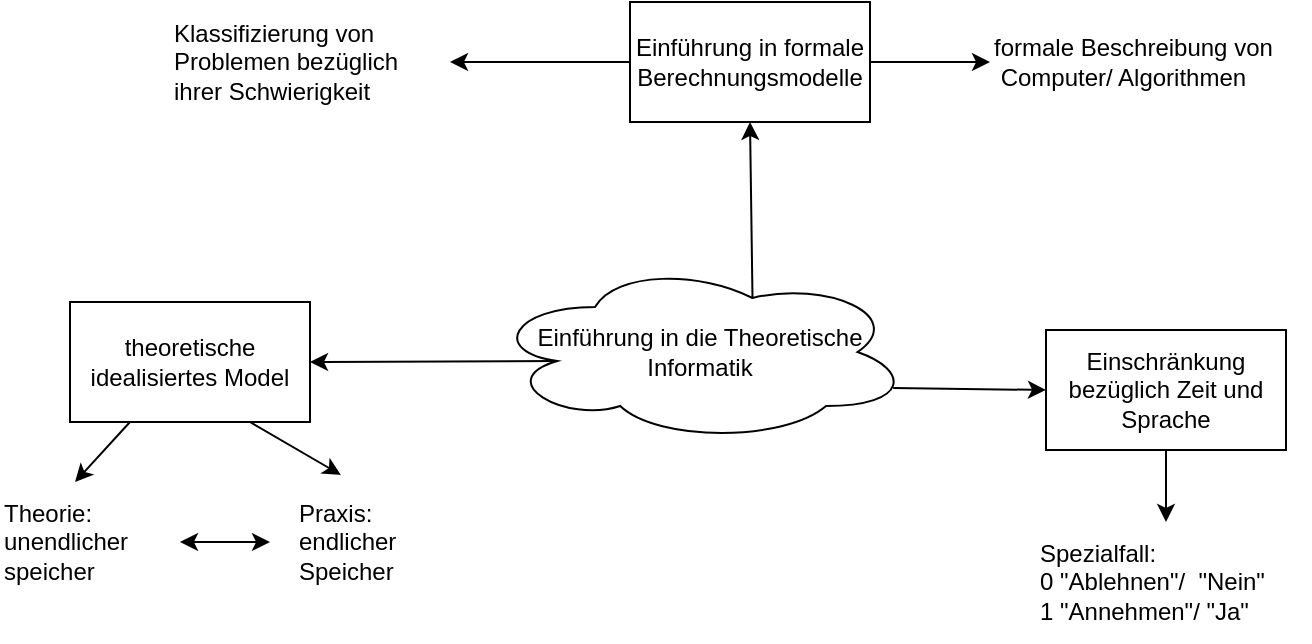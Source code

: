 <mxfile>
    <diagram id="JgUAm2_10-uviKPmnPaN" name="Seite-1">
        <mxGraphModel dx="1022" dy="649" grid="1" gridSize="10" guides="1" tooltips="1" connect="1" arrows="1" fold="1" page="1" pageScale="1" pageWidth="827" pageHeight="1169" math="0" shadow="0">
            <root>
                <mxCell id="0"/>
                <mxCell id="1" parent="0"/>
                <mxCell id="6" style="edgeStyle=none;html=1;entryX=0.5;entryY=1;entryDx=0;entryDy=0;exitX=0.625;exitY=0.2;exitDx=0;exitDy=0;exitPerimeter=0;" edge="1" parent="1" source="2" target="3">
                    <mxGeometry relative="1" as="geometry"/>
                </mxCell>
                <mxCell id="7" style="edgeStyle=none;html=1;exitX=0.96;exitY=0.7;exitDx=0;exitDy=0;exitPerimeter=0;entryX=0;entryY=0.5;entryDx=0;entryDy=0;" edge="1" parent="1" source="2" target="4">
                    <mxGeometry relative="1" as="geometry"/>
                </mxCell>
                <mxCell id="8" style="edgeStyle=none;html=1;exitX=0.16;exitY=0.55;exitDx=0;exitDy=0;exitPerimeter=0;entryX=1;entryY=0.5;entryDx=0;entryDy=0;" edge="1" parent="1" source="2" target="5">
                    <mxGeometry relative="1" as="geometry"/>
                </mxCell>
                <mxCell id="2" value="Einführung in die Theoretische Informatik&lt;br&gt;" style="ellipse;shape=cloud;whiteSpace=wrap;html=1;" vertex="1" parent="1">
                    <mxGeometry x="331" y="555" width="210" height="90" as="geometry"/>
                </mxCell>
                <mxCell id="15" value="" style="edgeStyle=none;html=1;" edge="1" parent="1" source="3" target="14">
                    <mxGeometry relative="1" as="geometry"/>
                </mxCell>
                <mxCell id="17" value="" style="edgeStyle=none;html=1;" edge="1" parent="1" source="3" target="16">
                    <mxGeometry relative="1" as="geometry"/>
                </mxCell>
                <mxCell id="3" value="Einführung in formale Berechnungsmodelle" style="whiteSpace=wrap;html=1;" vertex="1" parent="1">
                    <mxGeometry x="401" y="425" width="120" height="60" as="geometry"/>
                </mxCell>
                <mxCell id="18" value="" style="edgeStyle=none;html=1;" edge="1" parent="1" source="4" target="11">
                    <mxGeometry relative="1" as="geometry"/>
                </mxCell>
                <mxCell id="4" value="Einschränkung bezüglich Zeit und Sprache" style="whiteSpace=wrap;html=1;" vertex="1" parent="1">
                    <mxGeometry x="609" y="589" width="120" height="60" as="geometry"/>
                </mxCell>
                <mxCell id="21" style="edgeStyle=none;html=1;exitX=0.75;exitY=1;exitDx=0;exitDy=0;entryX=0.443;entryY=-0.059;entryDx=0;entryDy=0;entryPerimeter=0;" edge="1" parent="1" source="5" target="20">
                    <mxGeometry relative="1" as="geometry"/>
                </mxCell>
                <mxCell id="22" style="edgeStyle=none;html=1;exitX=0.25;exitY=1;exitDx=0;exitDy=0;entryX=0.417;entryY=0;entryDx=0;entryDy=0;entryPerimeter=0;" edge="1" parent="1" source="5" target="19">
                    <mxGeometry relative="1" as="geometry"/>
                </mxCell>
                <mxCell id="5" value="theoretische idealisiertes Model" style="whiteSpace=wrap;html=1;" vertex="1" parent="1">
                    <mxGeometry x="121" y="575" width="120" height="60" as="geometry"/>
                </mxCell>
                <mxCell id="11" value="Spezialfall:&lt;br&gt;0 &quot;Ablehnen&quot;/&amp;nbsp; &quot;Nein&quot;&lt;br&gt;1 &quot;Annehmen&quot;/ &quot;Ja&quot;" style="text;html=1;strokeColor=none;fillColor=none;align=left;verticalAlign=middle;whiteSpace=wrap;rounded=0;" vertex="1" parent="1">
                    <mxGeometry x="604" y="685" width="130" height="60" as="geometry"/>
                </mxCell>
                <mxCell id="14" value="Klassifizierung von &lt;br&gt;Problemen bezüglich&amp;nbsp; &lt;br&gt;&lt;div style=&quot;&quot;&gt;&lt;span style=&quot;background-color: initial;&quot;&gt;ihrer Schwierigkeit&lt;/span&gt;&lt;/div&gt;" style="text;html=1;align=left;verticalAlign=middle;resizable=0;points=[];autosize=1;strokeColor=none;fillColor=none;" vertex="1" parent="1">
                    <mxGeometry x="171" y="425" width="140" height="60" as="geometry"/>
                </mxCell>
                <mxCell id="16" value="formale Beschreibung von&lt;br&gt;&amp;nbsp;Computer/ Algorithmen" style="text;html=1;align=left;verticalAlign=middle;resizable=0;points=[];autosize=1;strokeColor=none;fillColor=none;" vertex="1" parent="1">
                    <mxGeometry x="581" y="435" width="160" height="40" as="geometry"/>
                </mxCell>
                <mxCell id="23" value="" style="edgeStyle=none;html=1;startArrow=classic;startFill=1;" edge="1" parent="1" source="19" target="20">
                    <mxGeometry relative="1" as="geometry"/>
                </mxCell>
                <mxCell id="19" value="Theorie: &lt;br&gt;unendlicher &lt;br&gt;speicher" style="text;html=1;align=left;verticalAlign=middle;resizable=0;points=[];autosize=1;strokeColor=none;fillColor=none;" vertex="1" parent="1">
                    <mxGeometry x="86" y="665" width="90" height="60" as="geometry"/>
                </mxCell>
                <mxCell id="20" value="&lt;div style=&quot;text-align: left;&quot;&gt;&lt;span style=&quot;background-color: initial;&quot;&gt;Praxis:&lt;/span&gt;&lt;/div&gt;&lt;div style=&quot;text-align: left;&quot;&gt;&lt;span style=&quot;background-color: initial;&quot;&gt;endlicher&amp;nbsp;&lt;/span&gt;&lt;/div&gt;&lt;div style=&quot;text-align: left;&quot;&gt;&lt;span style=&quot;background-color: initial;&quot;&gt;Speicher&lt;/span&gt;&lt;/div&gt;" style="text;html=1;align=center;verticalAlign=middle;resizable=0;points=[];autosize=1;strokeColor=none;fillColor=none;" vertex="1" parent="1">
                    <mxGeometry x="221" y="665" width="80" height="60" as="geometry"/>
                </mxCell>
            </root>
        </mxGraphModel>
    </diagram>
</mxfile>